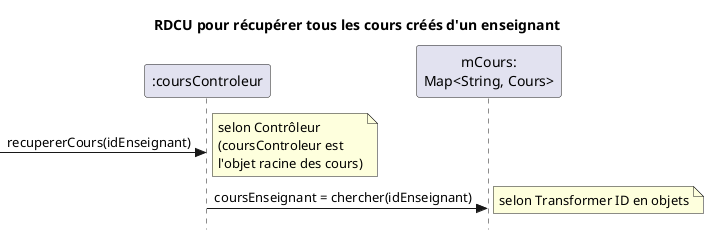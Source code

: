 @startuml 
skinparam style strictuml
skinparam defaultfontname Verdana
title RDCU pour récupérer tous les cours créés d'un enseignant
participant ":coursControleur" as controleur
participant "mCours:\nMap<String, Cours>" as mapCours

->controleur : recupererCours(idEnseignant)
note right : selon Contrôleur\n(coursControleur est\nl'objet racine des cours)
controleur -> mapCours : coursEnseignant = chercher(idEnseignant)
note right : selon Transformer ID en objets 
@enduml

@startuml 
skinparam style strictuml
skinparam defaultfontname Verdana
title RDCU pour récupérer un cours crée d'un enseignant
participant ":coursControleur" as controleur
->controleur : recupererCours(idEnseignant, idCours)
note right : selon Contrôleur\n(coursControleur est\nl'objet racine des cours)
controleur -> controleur : cours[] = recupererCours(idEnseignant)
note right : Obtenir tous les cours de l'enseignant
controleur -> controleur  : c = cours.chercher(idCours) 
note right : selon Transformer ID en objets
@enduml